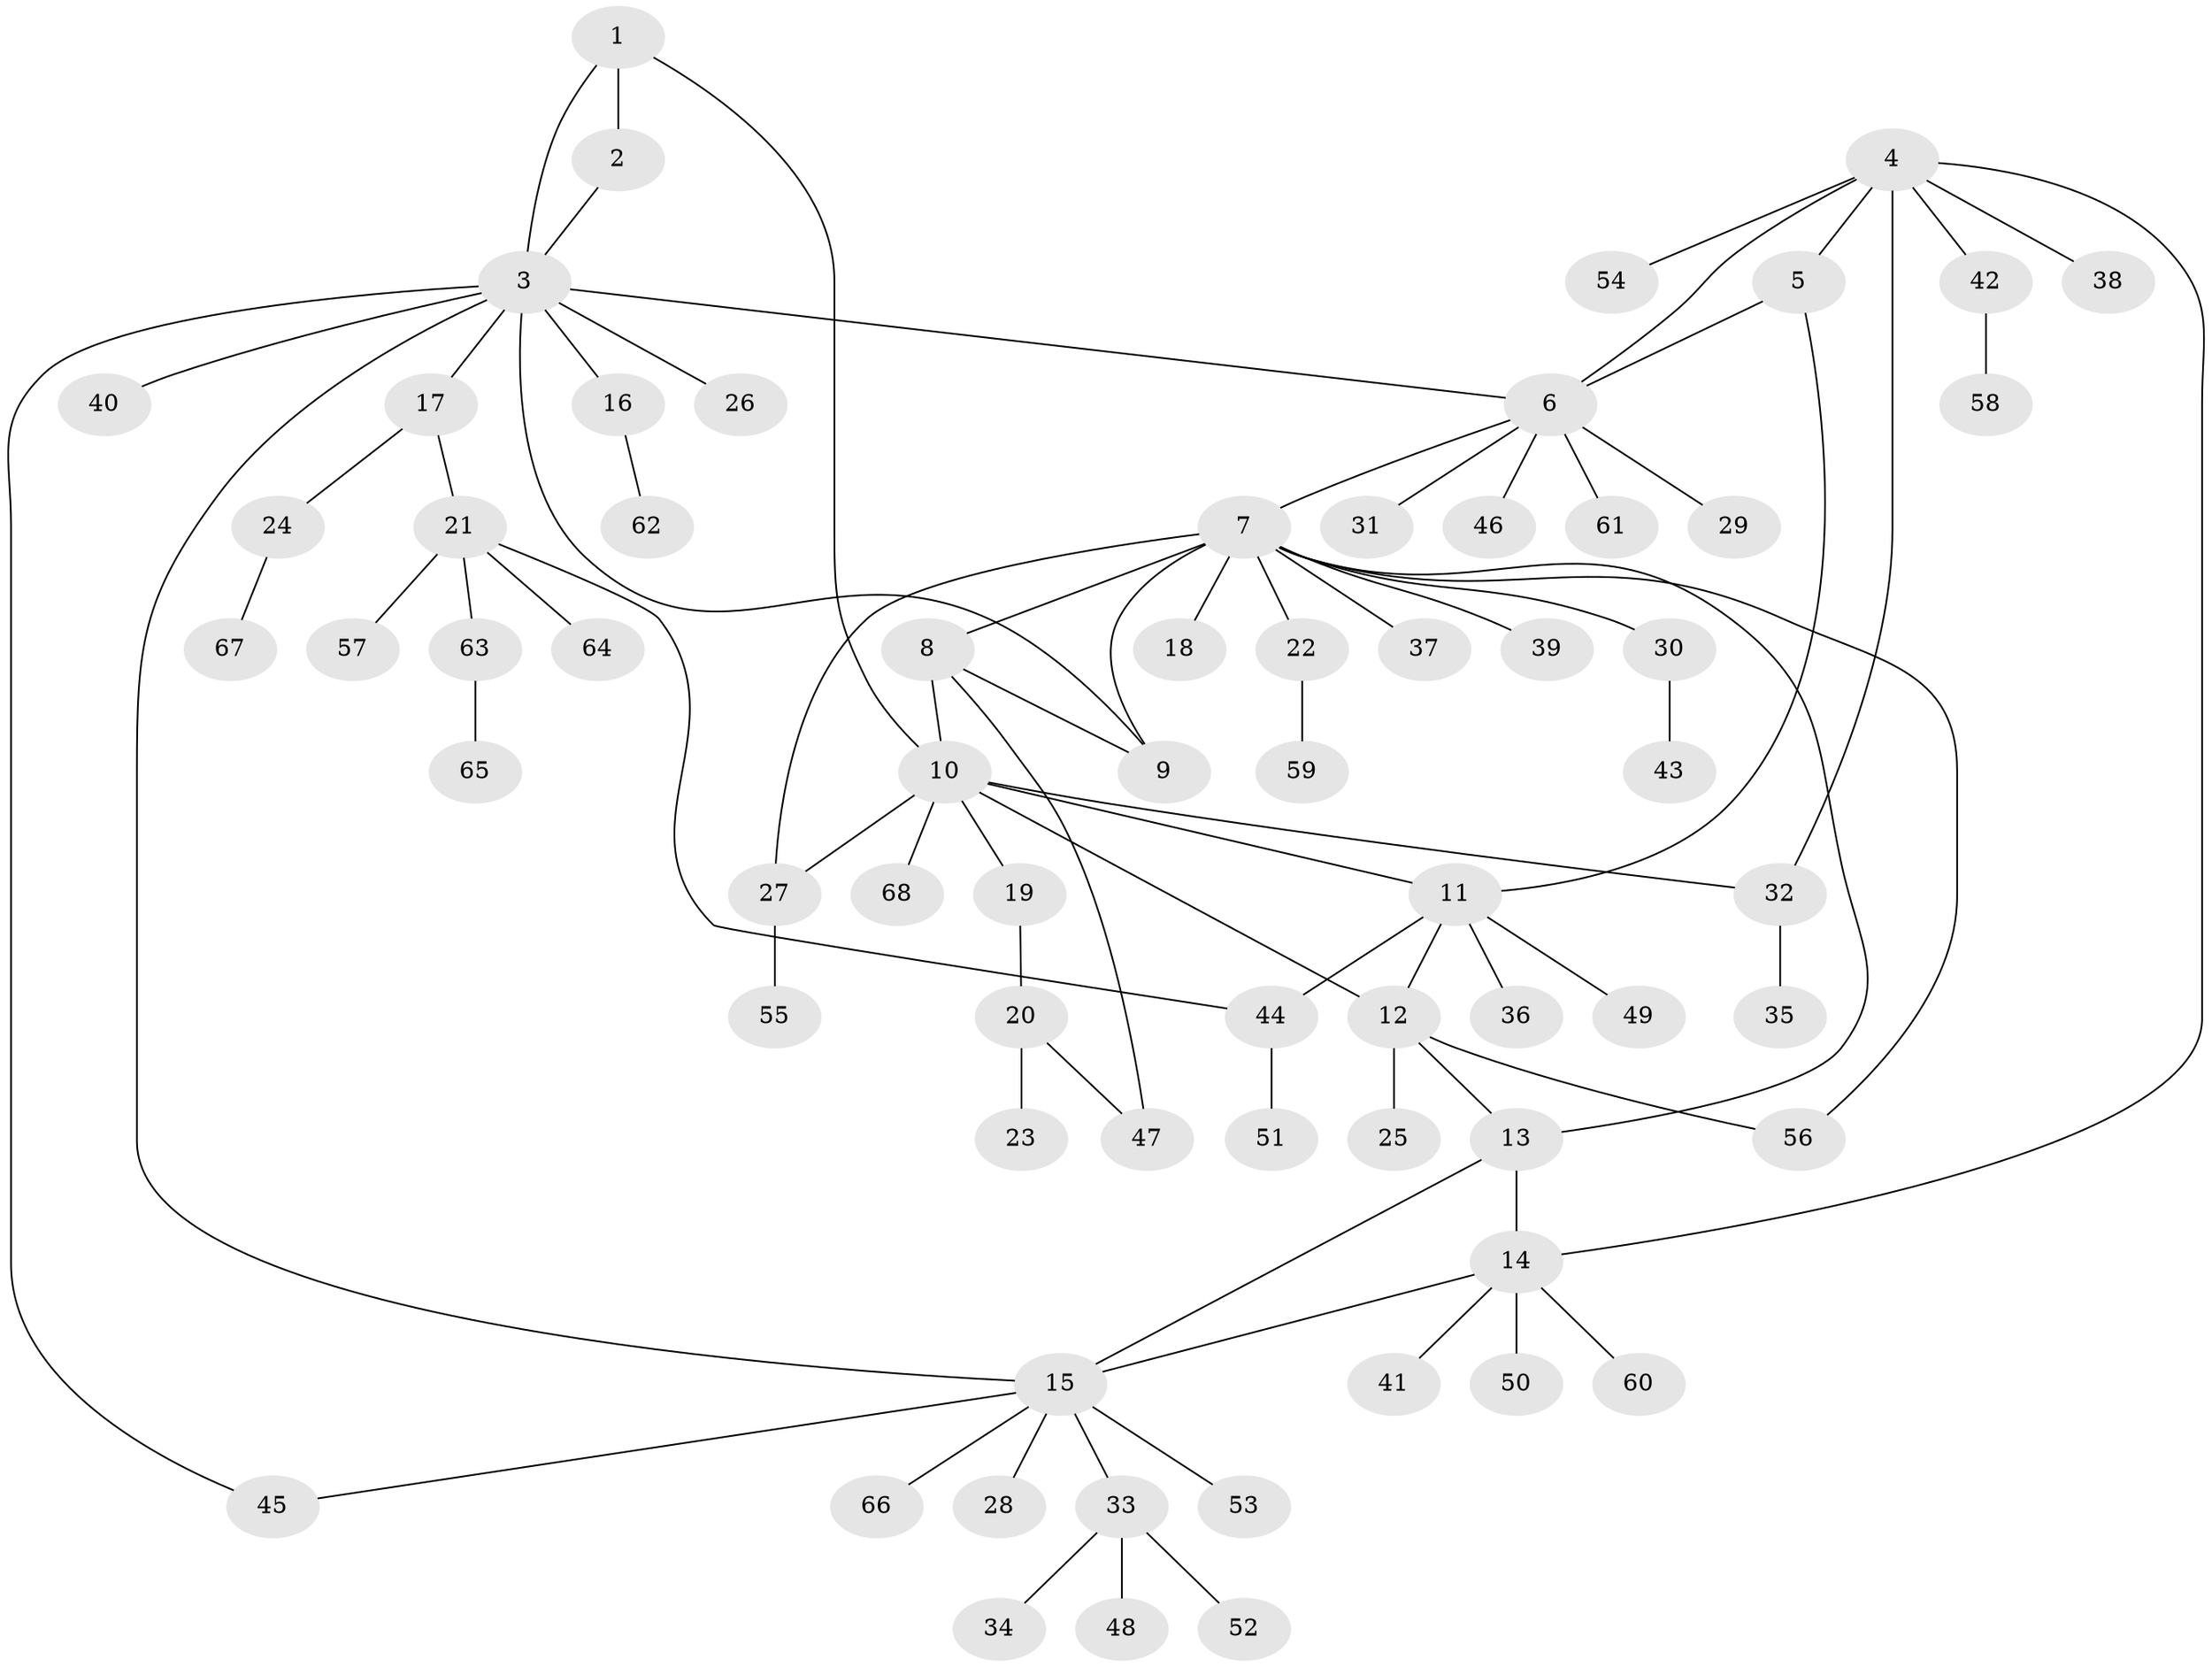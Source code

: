 // Generated by graph-tools (version 1.1) at 2025/11/02/27/25 16:11:32]
// undirected, 68 vertices, 84 edges
graph export_dot {
graph [start="1"]
  node [color=gray90,style=filled];
  1;
  2;
  3;
  4;
  5;
  6;
  7;
  8;
  9;
  10;
  11;
  12;
  13;
  14;
  15;
  16;
  17;
  18;
  19;
  20;
  21;
  22;
  23;
  24;
  25;
  26;
  27;
  28;
  29;
  30;
  31;
  32;
  33;
  34;
  35;
  36;
  37;
  38;
  39;
  40;
  41;
  42;
  43;
  44;
  45;
  46;
  47;
  48;
  49;
  50;
  51;
  52;
  53;
  54;
  55;
  56;
  57;
  58;
  59;
  60;
  61;
  62;
  63;
  64;
  65;
  66;
  67;
  68;
  1 -- 2;
  1 -- 3;
  1 -- 10;
  2 -- 3;
  3 -- 6;
  3 -- 9;
  3 -- 15;
  3 -- 16;
  3 -- 17;
  3 -- 26;
  3 -- 40;
  3 -- 45;
  4 -- 5;
  4 -- 6;
  4 -- 14;
  4 -- 32;
  4 -- 38;
  4 -- 42;
  4 -- 54;
  5 -- 6;
  5 -- 11;
  6 -- 7;
  6 -- 29;
  6 -- 31;
  6 -- 46;
  6 -- 61;
  7 -- 8;
  7 -- 9;
  7 -- 13;
  7 -- 18;
  7 -- 22;
  7 -- 27;
  7 -- 30;
  7 -- 37;
  7 -- 39;
  7 -- 56;
  8 -- 9;
  8 -- 10;
  8 -- 47;
  10 -- 11;
  10 -- 12;
  10 -- 19;
  10 -- 27;
  10 -- 32;
  10 -- 68;
  11 -- 12;
  11 -- 36;
  11 -- 44;
  11 -- 49;
  12 -- 13;
  12 -- 25;
  12 -- 56;
  13 -- 14;
  13 -- 15;
  14 -- 15;
  14 -- 41;
  14 -- 50;
  14 -- 60;
  15 -- 28;
  15 -- 33;
  15 -- 45;
  15 -- 53;
  15 -- 66;
  16 -- 62;
  17 -- 21;
  17 -- 24;
  19 -- 20;
  20 -- 23;
  20 -- 47;
  21 -- 44;
  21 -- 57;
  21 -- 63;
  21 -- 64;
  22 -- 59;
  24 -- 67;
  27 -- 55;
  30 -- 43;
  32 -- 35;
  33 -- 34;
  33 -- 48;
  33 -- 52;
  42 -- 58;
  44 -- 51;
  63 -- 65;
}
